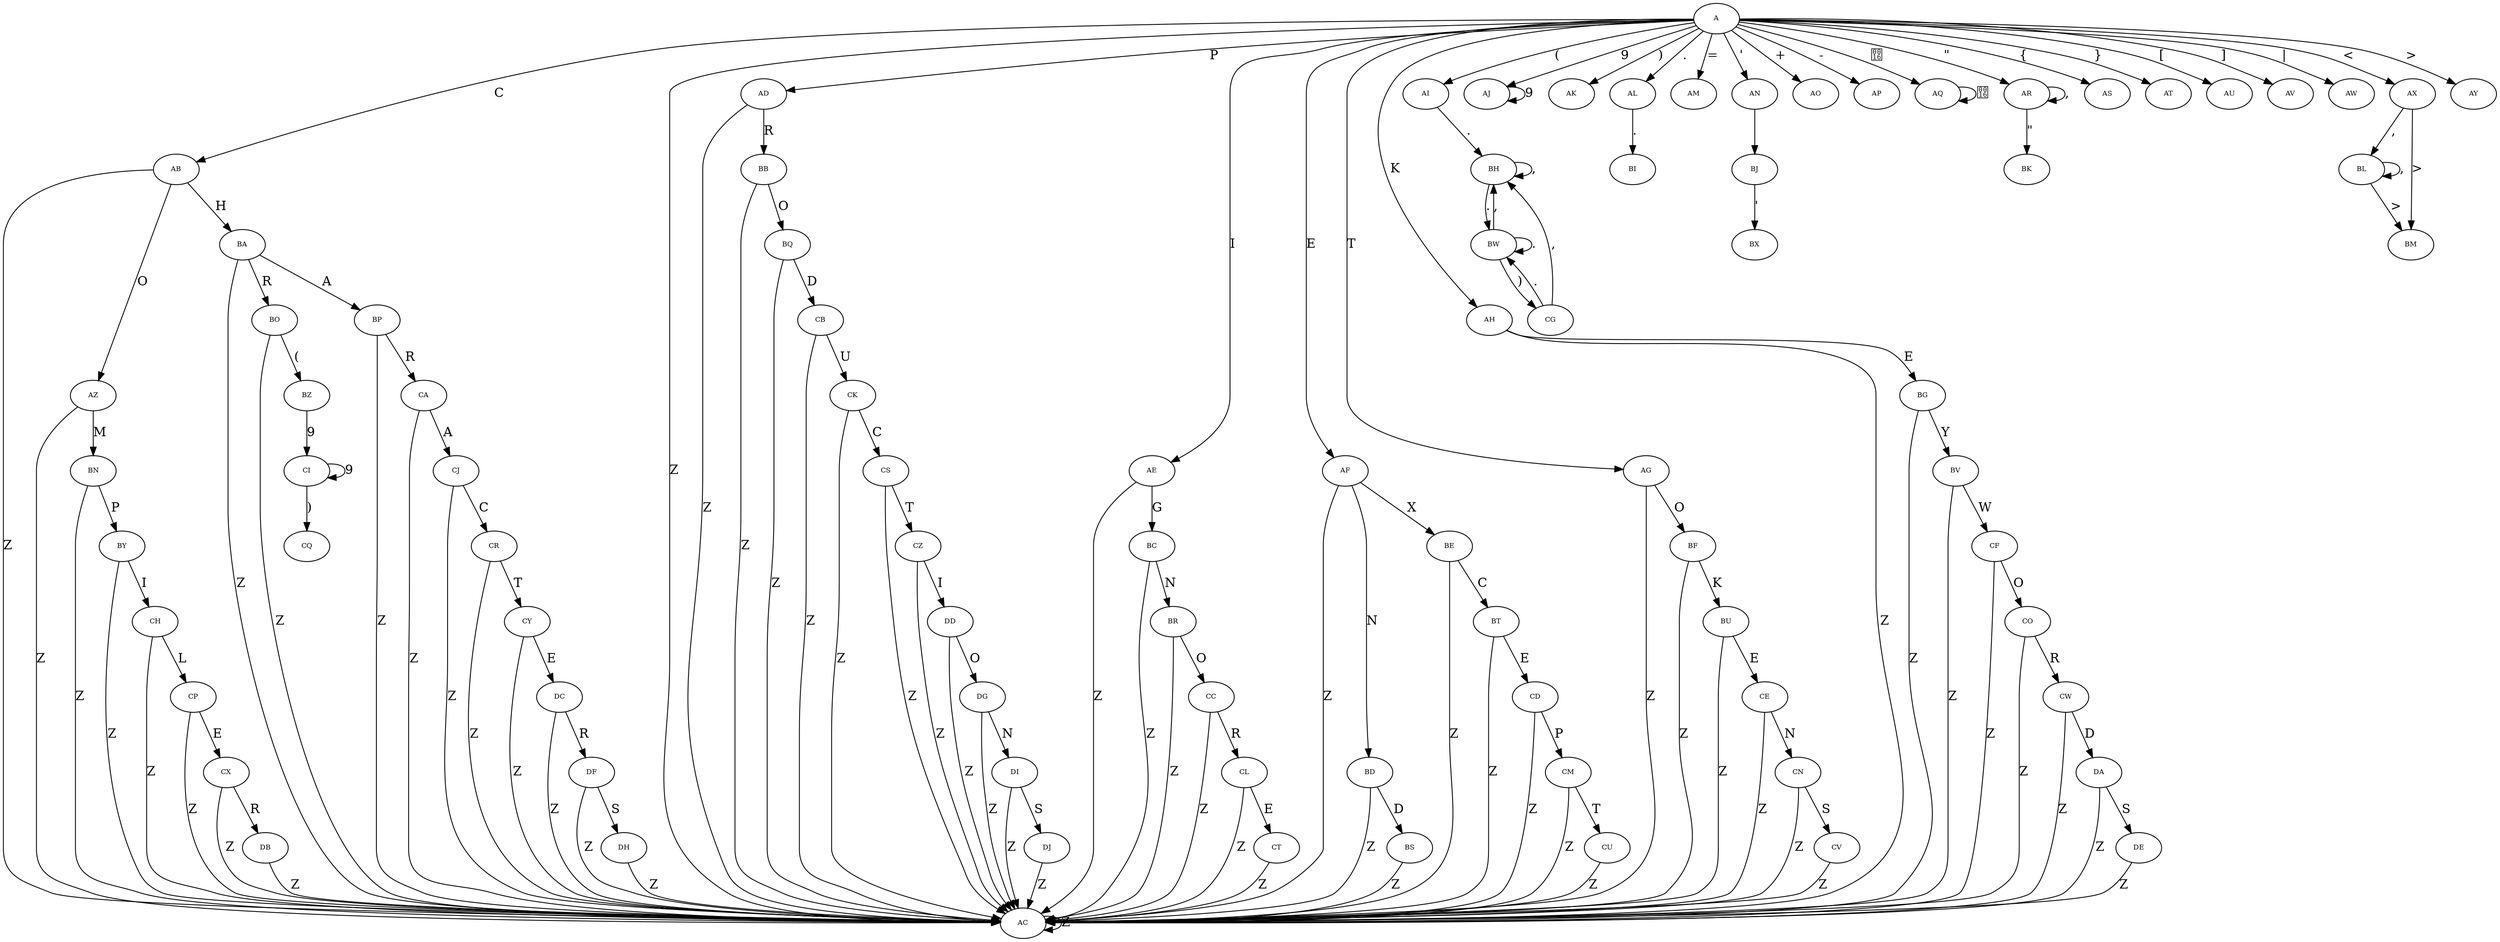 digraph RGL__DirectedAdjacencyGraph {
    A [
        fontsize = 8,
        label = A
    ]

    AB [
        fontsize = 8,
        label = AB
    ]

    AC [
        fontsize = 8,
        label = AC
    ]

    AD [
        fontsize = 8,
        label = AD
    ]

    AE [
        fontsize = 8,
        label = AE
    ]

    AF [
        fontsize = 8,
        label = AF
    ]

    AG [
        fontsize = 8,
        label = AG
    ]

    AH [
        fontsize = 8,
        label = AH
    ]

    AI [
        fontsize = 8,
        label = AI
    ]

    AJ [
        fontsize = 8,
        label = AJ
    ]

    AK [
        fontsize = 8,
        label = AK
    ]

    AL [
        fontsize = 8,
        label = AL
    ]

    AM [
        fontsize = 8,
        label = AM
    ]

    AN [
        fontsize = 8,
        label = AN
    ]

    AO [
        fontsize = 8,
        label = AO
    ]

    AP [
        fontsize = 8,
        label = AP
    ]

    AQ [
        fontsize = 8,
        label = AQ
    ]

    AR [
        fontsize = 8,
        label = AR
    ]

    AS [
        fontsize = 8,
        label = AS
    ]

    AT [
        fontsize = 8,
        label = AT
    ]

    AU [
        fontsize = 8,
        label = AU
    ]

    AV [
        fontsize = 8,
        label = AV
    ]

    AW [
        fontsize = 8,
        label = AW
    ]

    AX [
        fontsize = 8,
        label = AX
    ]

    AY [
        fontsize = 8,
        label = AY
    ]

    AZ [
        fontsize = 8,
        label = AZ
    ]

    BA [
        fontsize = 8,
        label = BA
    ]

    BB [
        fontsize = 8,
        label = BB
    ]

    BC [
        fontsize = 8,
        label = BC
    ]

    BD [
        fontsize = 8,
        label = BD
    ]

    BE [
        fontsize = 8,
        label = BE
    ]

    BF [
        fontsize = 8,
        label = BF
    ]

    BG [
        fontsize = 8,
        label = BG
    ]

    BH [
        fontsize = 8,
        label = BH
    ]

    BI [
        fontsize = 8,
        label = BI
    ]

    BJ [
        fontsize = 8,
        label = BJ
    ]

    BK [
        fontsize = 8,
        label = BK
    ]

    BL [
        fontsize = 8,
        label = BL
    ]

    BM [
        fontsize = 8,
        label = BM
    ]

    BN [
        fontsize = 8,
        label = BN
    ]

    BO [
        fontsize = 8,
        label = BO
    ]

    BP [
        fontsize = 8,
        label = BP
    ]

    BQ [
        fontsize = 8,
        label = BQ
    ]

    BR [
        fontsize = 8,
        label = BR
    ]

    BS [
        fontsize = 8,
        label = BS
    ]

    BT [
        fontsize = 8,
        label = BT
    ]

    BU [
        fontsize = 8,
        label = BU
    ]

    BV [
        fontsize = 8,
        label = BV
    ]

    BW [
        fontsize = 8,
        label = BW
    ]

    BX [
        fontsize = 8,
        label = BX
    ]

    BY [
        fontsize = 8,
        label = BY
    ]

    BZ [
        fontsize = 8,
        label = BZ
    ]

    CA [
        fontsize = 8,
        label = CA
    ]

    CB [
        fontsize = 8,
        label = CB
    ]

    CC [
        fontsize = 8,
        label = CC
    ]

    CD [
        fontsize = 8,
        label = CD
    ]

    CE [
        fontsize = 8,
        label = CE
    ]

    CF [
        fontsize = 8,
        label = CF
    ]

    CG [
        fontsize = 8,
        label = CG
    ]

    CH [
        fontsize = 8,
        label = CH
    ]

    CI [
        fontsize = 8,
        label = CI
    ]

    CJ [
        fontsize = 8,
        label = CJ
    ]

    CK [
        fontsize = 8,
        label = CK
    ]

    CL [
        fontsize = 8,
        label = CL
    ]

    CM [
        fontsize = 8,
        label = CM
    ]

    CN [
        fontsize = 8,
        label = CN
    ]

    CO [
        fontsize = 8,
        label = CO
    ]

    CP [
        fontsize = 8,
        label = CP
    ]

    CQ [
        fontsize = 8,
        label = CQ
    ]

    CR [
        fontsize = 8,
        label = CR
    ]

    CS [
        fontsize = 8,
        label = CS
    ]

    CT [
        fontsize = 8,
        label = CT
    ]

    CU [
        fontsize = 8,
        label = CU
    ]

    CV [
        fontsize = 8,
        label = CV
    ]

    CW [
        fontsize = 8,
        label = CW
    ]

    CX [
        fontsize = 8,
        label = CX
    ]

    CY [
        fontsize = 8,
        label = CY
    ]

    CZ [
        fontsize = 8,
        label = CZ
    ]

    DA [
        fontsize = 8,
        label = DA
    ]

    DB [
        fontsize = 8,
        label = DB
    ]

    DC [
        fontsize = 8,
        label = DC
    ]

    DD [
        fontsize = 8,
        label = DD
    ]

    DE [
        fontsize = 8,
        label = DE
    ]

    DF [
        fontsize = 8,
        label = DF
    ]

    DG [
        fontsize = 8,
        label = DG
    ]

    DH [
        fontsize = 8,
        label = DH
    ]

    DI [
        fontsize = 8,
        label = DI
    ]

    DJ [
        fontsize = 8,
        label = DJ
    ]

    A -> AB [
        fontsize = 15,
        label = C
    ]

    A -> AC [
        fontsize = 15,
        label = Z
    ]

    A -> AD [
        fontsize = 15,
        label = P
    ]

    A -> AE [
        fontsize = 15,
        label = I
    ]

    A -> AF [
        fontsize = 15,
        label = E
    ]

    A -> AG [
        fontsize = 15,
        label = T
    ]

    A -> AH [
        fontsize = 15,
        label = K
    ]

    A -> AI [
        fontsize = 15,
        label = "("
    ]

    A -> AJ [
        fontsize = 15,
        label = 9
    ]

    A -> AK [
        fontsize = 15,
        label = ")"
    ]

    A -> AL [
        fontsize = 15,
        label = "."
    ]

    A -> AM [
        fontsize = 15,
        label = "="
    ]

    A -> AN [
        fontsize = 15,
        label = "'"
    ]

    A -> AO [
        fontsize = 15,
        label = "+"
    ]

    A -> AP [
        fontsize = 15,
        label = "-"
    ]

    A -> AQ [
        fontsize = 15,
        label = ""
    ]

    A -> AR [
        fontsize = 15,
        label = "\""
    ]

    A -> AS [
        fontsize = 15,
        label = "{"
    ]

    A -> AT [
        fontsize = 15,
        label = "}"
    ]

    A -> AU [
        fontsize = 15,
        label = "["
    ]

    A -> AV [
        fontsize = 15,
        label = "]"
    ]

    A -> AW [
        fontsize = 15,
        label = "|"
    ]

    A -> AX [
        fontsize = 15,
        label = "<"
    ]

    A -> AY [
        fontsize = 15,
        label = ">"
    ]

    AB -> AC [
        fontsize = 15,
        label = Z
    ]

    AB -> AZ [
        fontsize = 15,
        label = O
    ]

    AB -> BA [
        fontsize = 15,
        label = H
    ]

    AC -> AC [
        fontsize = 15,
        label = Z
    ]

    AD -> AC [
        fontsize = 15,
        label = Z
    ]

    AD -> BB [
        fontsize = 15,
        label = R
    ]

    AE -> AC [
        fontsize = 15,
        label = Z
    ]

    AE -> BC [
        fontsize = 15,
        label = G
    ]

    AF -> AC [
        fontsize = 15,
        label = Z
    ]

    AF -> BD [
        fontsize = 15,
        label = N
    ]

    AF -> BE [
        fontsize = 15,
        label = X
    ]

    AG -> AC [
        fontsize = 15,
        label = Z
    ]

    AG -> BF [
        fontsize = 15,
        label = O
    ]

    AH -> AC [
        fontsize = 15,
        label = Z
    ]

    AH -> BG [
        fontsize = 15,
        label = E
    ]

    AI -> BH [
        fontsize = 15,
        label = "."
    ]

    AJ -> AJ [
        fontsize = 15,
        label = 9
    ]

    AL -> BI [
        fontsize = 15,
        label = "."
    ]

    AN -> BJ [
        fontsize = 15,
        label = " "
    ]

    AQ -> AQ [
        fontsize = 15,
        label = ""
    ]

    AR -> AR [
        fontsize = 15,
        label = ","
    ]

    AR -> BK [
        fontsize = 15,
        label = "\""
    ]

    AX -> BL [
        fontsize = 15,
        label = ","
    ]

    AX -> BM [
        fontsize = 15,
        label = ">"
    ]

    AZ -> AC [
        fontsize = 15,
        label = Z
    ]

    AZ -> BN [
        fontsize = 15,
        label = M
    ]

    BA -> AC [
        fontsize = 15,
        label = Z
    ]

    BA -> BO [
        fontsize = 15,
        label = R
    ]

    BA -> BP [
        fontsize = 15,
        label = A
    ]

    BB -> AC [
        fontsize = 15,
        label = Z
    ]

    BB -> BQ [
        fontsize = 15,
        label = O
    ]

    BC -> AC [
        fontsize = 15,
        label = Z
    ]

    BC -> BR [
        fontsize = 15,
        label = N
    ]

    BD -> AC [
        fontsize = 15,
        label = Z
    ]

    BD -> BS [
        fontsize = 15,
        label = D
    ]

    BE -> BT [
        fontsize = 15,
        label = C
    ]

    BE -> AC [
        fontsize = 15,
        label = Z
    ]

    BF -> AC [
        fontsize = 15,
        label = Z
    ]

    BF -> BU [
        fontsize = 15,
        label = K
    ]

    BG -> AC [
        fontsize = 15,
        label = Z
    ]

    BG -> BV [
        fontsize = 15,
        label = Y
    ]

    BH -> BH [
        fontsize = 15,
        label = ","
    ]

    BH -> BW [
        fontsize = 15,
        label = "."
    ]

    BJ -> BX [
        fontsize = 15,
        label = "'"
    ]

    BL -> BL [
        fontsize = 15,
        label = ","
    ]

    BL -> BM [
        fontsize = 15,
        label = ">"
    ]

    BN -> AC [
        fontsize = 15,
        label = Z
    ]

    BN -> BY [
        fontsize = 15,
        label = P
    ]

    BO -> AC [
        fontsize = 15,
        label = Z
    ]

    BO -> BZ [
        fontsize = 15,
        label = "("
    ]

    BP -> AC [
        fontsize = 15,
        label = Z
    ]

    BP -> CA [
        fontsize = 15,
        label = R
    ]

    BQ -> AC [
        fontsize = 15,
        label = Z
    ]

    BQ -> CB [
        fontsize = 15,
        label = D
    ]

    BR -> AC [
        fontsize = 15,
        label = Z
    ]

    BR -> CC [
        fontsize = 15,
        label = O
    ]

    BS -> AC [
        fontsize = 15,
        label = Z
    ]

    BT -> AC [
        fontsize = 15,
        label = Z
    ]

    BT -> CD [
        fontsize = 15,
        label = E
    ]

    BU -> AC [
        fontsize = 15,
        label = Z
    ]

    BU -> CE [
        fontsize = 15,
        label = E
    ]

    BV -> AC [
        fontsize = 15,
        label = Z
    ]

    BV -> CF [
        fontsize = 15,
        label = W
    ]

    BW -> BH [
        fontsize = 15,
        label = ","
    ]

    BW -> CG [
        fontsize = 15,
        label = ")"
    ]

    BW -> BW [
        fontsize = 15,
        label = "."
    ]

    BY -> AC [
        fontsize = 15,
        label = Z
    ]

    BY -> CH [
        fontsize = 15,
        label = I
    ]

    BZ -> CI [
        fontsize = 15,
        label = 9
    ]

    CA -> AC [
        fontsize = 15,
        label = Z
    ]

    CA -> CJ [
        fontsize = 15,
        label = A
    ]

    CB -> AC [
        fontsize = 15,
        label = Z
    ]

    CB -> CK [
        fontsize = 15,
        label = U
    ]

    CC -> AC [
        fontsize = 15,
        label = Z
    ]

    CC -> CL [
        fontsize = 15,
        label = R
    ]

    CD -> AC [
        fontsize = 15,
        label = Z
    ]

    CD -> CM [
        fontsize = 15,
        label = P
    ]

    CE -> AC [
        fontsize = 15,
        label = Z
    ]

    CE -> CN [
        fontsize = 15,
        label = N
    ]

    CF -> AC [
        fontsize = 15,
        label = Z
    ]

    CF -> CO [
        fontsize = 15,
        label = O
    ]

    CG -> BH [
        fontsize = 15,
        label = ","
    ]

    CG -> BW [
        fontsize = 15,
        label = "."
    ]

    CH -> AC [
        fontsize = 15,
        label = Z
    ]

    CH -> CP [
        fontsize = 15,
        label = L
    ]

    CI -> CI [
        fontsize = 15,
        label = 9
    ]

    CI -> CQ [
        fontsize = 15,
        label = ")"
    ]

    CJ -> CR [
        fontsize = 15,
        label = C
    ]

    CJ -> AC [
        fontsize = 15,
        label = Z
    ]

    CK -> CS [
        fontsize = 15,
        label = C
    ]

    CK -> AC [
        fontsize = 15,
        label = Z
    ]

    CL -> AC [
        fontsize = 15,
        label = Z
    ]

    CL -> CT [
        fontsize = 15,
        label = E
    ]

    CM -> AC [
        fontsize = 15,
        label = Z
    ]

    CM -> CU [
        fontsize = 15,
        label = T
    ]

    CN -> AC [
        fontsize = 15,
        label = Z
    ]

    CN -> CV [
        fontsize = 15,
        label = S
    ]

    CO -> AC [
        fontsize = 15,
        label = Z
    ]

    CO -> CW [
        fontsize = 15,
        label = R
    ]

    CP -> AC [
        fontsize = 15,
        label = Z
    ]

    CP -> CX [
        fontsize = 15,
        label = E
    ]

    CR -> AC [
        fontsize = 15,
        label = Z
    ]

    CR -> CY [
        fontsize = 15,
        label = T
    ]

    CS -> AC [
        fontsize = 15,
        label = Z
    ]

    CS -> CZ [
        fontsize = 15,
        label = T
    ]

    CT -> AC [
        fontsize = 15,
        label = Z
    ]

    CU -> AC [
        fontsize = 15,
        label = Z
    ]

    CV -> AC [
        fontsize = 15,
        label = Z
    ]

    CW -> AC [
        fontsize = 15,
        label = Z
    ]

    CW -> DA [
        fontsize = 15,
        label = D
    ]

    CX -> AC [
        fontsize = 15,
        label = Z
    ]

    CX -> DB [
        fontsize = 15,
        label = R
    ]

    CY -> AC [
        fontsize = 15,
        label = Z
    ]

    CY -> DC [
        fontsize = 15,
        label = E
    ]

    CZ -> AC [
        fontsize = 15,
        label = Z
    ]

    CZ -> DD [
        fontsize = 15,
        label = I
    ]

    DA -> AC [
        fontsize = 15,
        label = Z
    ]

    DA -> DE [
        fontsize = 15,
        label = S
    ]

    DB -> AC [
        fontsize = 15,
        label = Z
    ]

    DC -> AC [
        fontsize = 15,
        label = Z
    ]

    DC -> DF [
        fontsize = 15,
        label = R
    ]

    DD -> AC [
        fontsize = 15,
        label = Z
    ]

    DD -> DG [
        fontsize = 15,
        label = O
    ]

    DE -> AC [
        fontsize = 15,
        label = Z
    ]

    DF -> AC [
        fontsize = 15,
        label = Z
    ]

    DF -> DH [
        fontsize = 15,
        label = S
    ]

    DG -> AC [
        fontsize = 15,
        label = Z
    ]

    DG -> DI [
        fontsize = 15,
        label = N
    ]

    DH -> AC [
        fontsize = 15,
        label = Z
    ]

    DI -> AC [
        fontsize = 15,
        label = Z
    ]

    DI -> DJ [
        fontsize = 15,
        label = S
    ]

    DJ -> AC [
        fontsize = 15,
        label = Z
    ]
}
